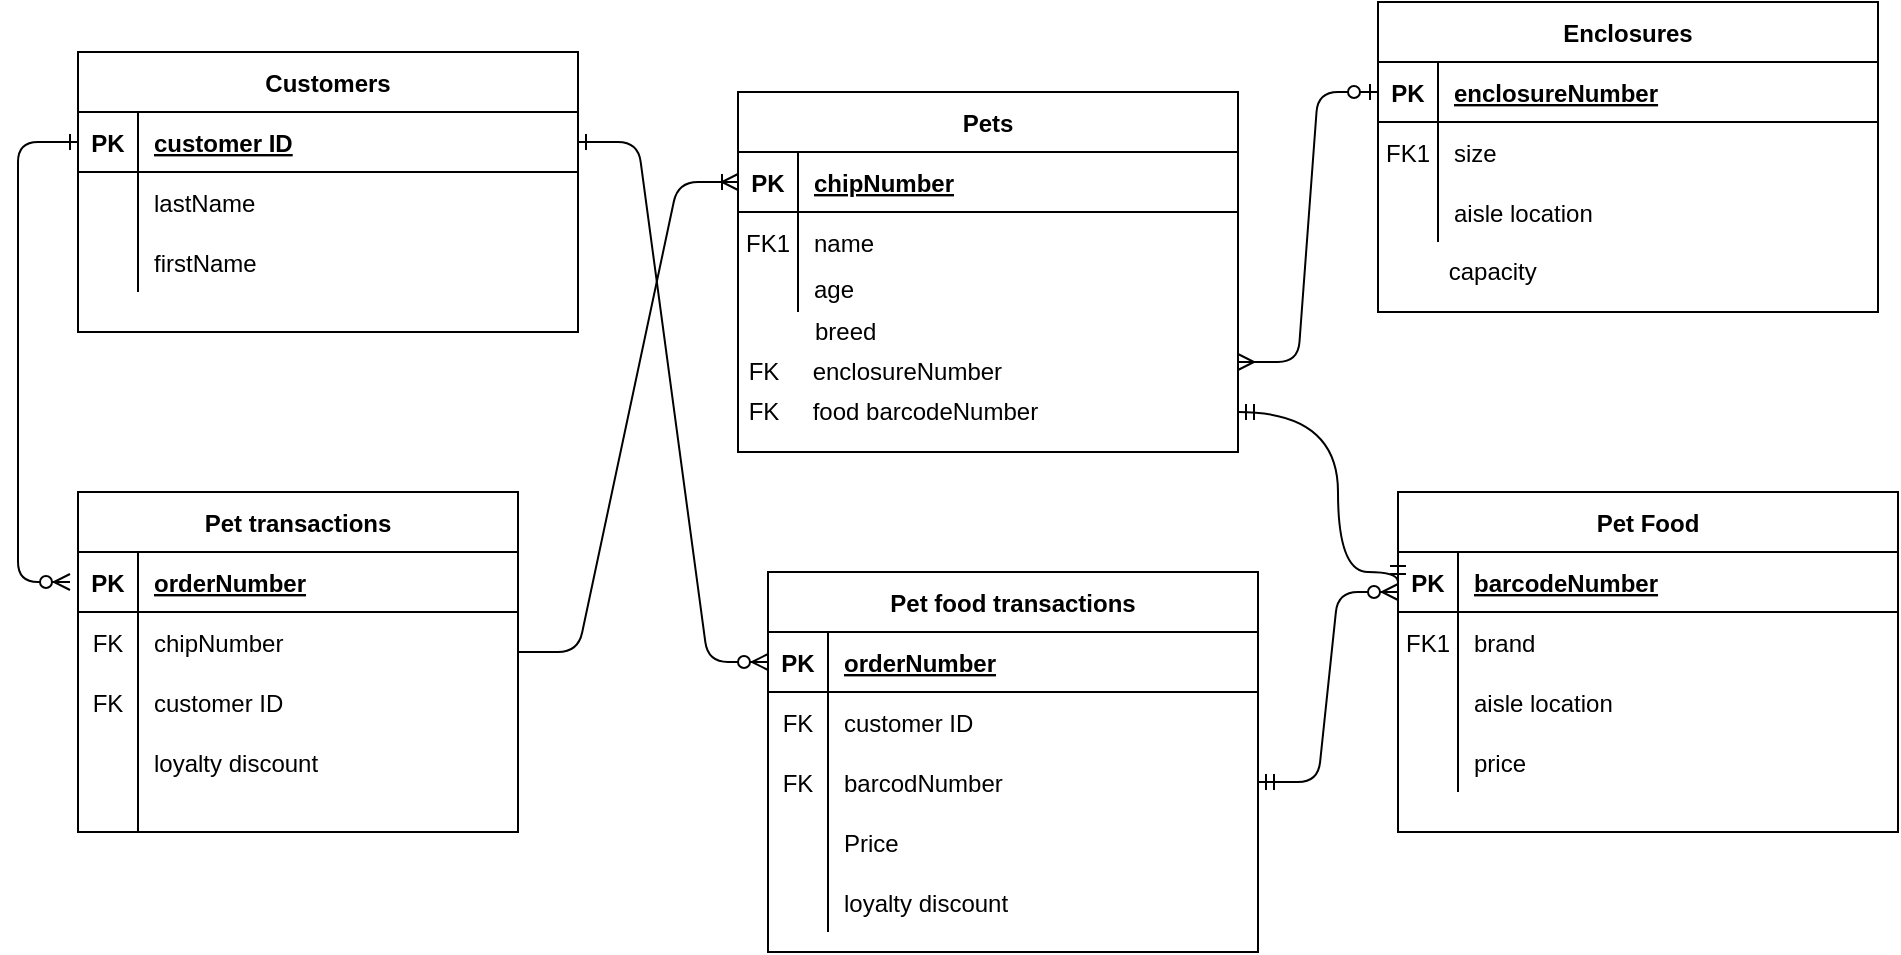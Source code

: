 <mxfile version="13.6.6" type="github">
  <diagram id="R2lEEEUBdFMjLlhIrx00" name="Page-1">
    <mxGraphModel dx="868" dy="450" grid="1" gridSize="10" guides="1" tooltips="1" connect="1" arrows="1" fold="1" page="1" pageScale="1" pageWidth="850" pageHeight="1100" math="0" shadow="0" extFonts="Permanent Marker^https://fonts.googleapis.com/css?family=Permanent+Marker">
      <root>
        <mxCell id="0" />
        <mxCell id="1" parent="0" />
        <mxCell id="C-vyLk0tnHw3VtMMgP7b-1" value="" style="edgeStyle=entityRelationEdgeStyle;endArrow=ERzeroToMany;startArrow=ERone;endFill=1;startFill=0;entryX=0;entryY=0.5;entryDx=0;entryDy=0;" parent="1" source="C-vyLk0tnHw3VtMMgP7b-24" target="QJCq90L3jDaxJlZwh9cu-34" edge="1">
          <mxGeometry width="100" height="100" relative="1" as="geometry">
            <mxPoint x="340" y="720" as="sourcePoint" />
            <mxPoint x="440" y="620" as="targetPoint" />
          </mxGeometry>
        </mxCell>
        <mxCell id="C-vyLk0tnHw3VtMMgP7b-2" value="Pets" style="shape=table;startSize=30;container=1;collapsible=1;childLayout=tableLayout;fixedRows=1;rowLines=0;fontStyle=1;align=center;resizeLast=1;" parent="1" vertex="1">
          <mxGeometry x="450" y="120" width="250" height="180" as="geometry" />
        </mxCell>
        <mxCell id="C-vyLk0tnHw3VtMMgP7b-3" value="" style="shape=partialRectangle;collapsible=0;dropTarget=0;pointerEvents=0;fillColor=none;points=[[0,0.5],[1,0.5]];portConstraint=eastwest;top=0;left=0;right=0;bottom=1;" parent="C-vyLk0tnHw3VtMMgP7b-2" vertex="1">
          <mxGeometry y="30" width="250" height="30" as="geometry" />
        </mxCell>
        <mxCell id="C-vyLk0tnHw3VtMMgP7b-4" value="PK" style="shape=partialRectangle;overflow=hidden;connectable=0;fillColor=none;top=0;left=0;bottom=0;right=0;fontStyle=1;" parent="C-vyLk0tnHw3VtMMgP7b-3" vertex="1">
          <mxGeometry width="30" height="30" as="geometry" />
        </mxCell>
        <mxCell id="C-vyLk0tnHw3VtMMgP7b-5" value="chipNumber" style="shape=partialRectangle;overflow=hidden;connectable=0;fillColor=none;top=0;left=0;bottom=0;right=0;align=left;spacingLeft=6;fontStyle=5;" parent="C-vyLk0tnHw3VtMMgP7b-3" vertex="1">
          <mxGeometry x="30" width="220" height="30" as="geometry" />
        </mxCell>
        <mxCell id="C-vyLk0tnHw3VtMMgP7b-6" value="" style="shape=partialRectangle;collapsible=0;dropTarget=0;pointerEvents=0;fillColor=none;points=[[0,0.5],[1,0.5]];portConstraint=eastwest;top=0;left=0;right=0;bottom=0;" parent="C-vyLk0tnHw3VtMMgP7b-2" vertex="1">
          <mxGeometry y="60" width="250" height="30" as="geometry" />
        </mxCell>
        <mxCell id="C-vyLk0tnHw3VtMMgP7b-7" value="FK1" style="shape=partialRectangle;overflow=hidden;connectable=0;fillColor=none;top=0;left=0;bottom=0;right=0;" parent="C-vyLk0tnHw3VtMMgP7b-6" vertex="1">
          <mxGeometry width="30" height="30" as="geometry" />
        </mxCell>
        <mxCell id="C-vyLk0tnHw3VtMMgP7b-8" value="name" style="shape=partialRectangle;overflow=hidden;connectable=0;fillColor=none;top=0;left=0;bottom=0;right=0;align=left;spacingLeft=6;" parent="C-vyLk0tnHw3VtMMgP7b-6" vertex="1">
          <mxGeometry x="30" width="220" height="30" as="geometry" />
        </mxCell>
        <mxCell id="C-vyLk0tnHw3VtMMgP7b-9" value="" style="shape=partialRectangle;collapsible=0;dropTarget=0;pointerEvents=0;fillColor=none;points=[[0,0.5],[1,0.5]];portConstraint=eastwest;top=0;left=0;right=0;bottom=0;" parent="C-vyLk0tnHw3VtMMgP7b-2" vertex="1">
          <mxGeometry y="90" width="250" height="20" as="geometry" />
        </mxCell>
        <mxCell id="C-vyLk0tnHw3VtMMgP7b-10" value="" style="shape=partialRectangle;overflow=hidden;connectable=0;fillColor=none;top=0;left=0;bottom=0;right=0;" parent="C-vyLk0tnHw3VtMMgP7b-9" vertex="1">
          <mxGeometry width="30" height="20" as="geometry" />
        </mxCell>
        <mxCell id="C-vyLk0tnHw3VtMMgP7b-11" value="age&#xa;" style="shape=partialRectangle;overflow=hidden;connectable=0;fillColor=none;top=0;left=0;bottom=0;right=0;align=left;spacingLeft=6;" parent="C-vyLk0tnHw3VtMMgP7b-9" vertex="1">
          <mxGeometry x="30" width="220" height="20" as="geometry" />
        </mxCell>
        <mxCell id="QJCq90L3jDaxJlZwh9cu-1" value="&amp;nbsp; &amp;nbsp; &amp;nbsp;breed" style="text;html=1;align=center;verticalAlign=middle;resizable=0;points=[];autosize=1;" vertex="1" parent="1">
          <mxGeometry x="465" y="230" width="60" height="20" as="geometry" />
        </mxCell>
        <mxCell id="QJCq90L3jDaxJlZwh9cu-4" value="&amp;nbsp; &amp;nbsp; &amp;nbsp; &amp;nbsp; &amp;nbsp; capacity" style="text;html=1;strokeColor=none;fillColor=none;align=left;verticalAlign=middle;whiteSpace=wrap;rounded=0;" vertex="1" parent="1">
          <mxGeometry x="770" y="200" width="250" height="20" as="geometry" />
        </mxCell>
        <mxCell id="QJCq90L3jDaxJlZwh9cu-18" value="&amp;nbsp;FK&amp;nbsp; &amp;nbsp; &amp;nbsp;enclosureNumber" style="text;html=1;strokeColor=none;fillColor=none;align=left;verticalAlign=middle;whiteSpace=wrap;rounded=0;" vertex="1" parent="1">
          <mxGeometry x="450" y="250" width="170" height="20" as="geometry" />
        </mxCell>
        <mxCell id="QJCq90L3jDaxJlZwh9cu-19" value="&amp;nbsp;FK&amp;nbsp; &amp;nbsp; &amp;nbsp;food barcodeNumber" style="text;html=1;strokeColor=none;fillColor=none;align=left;verticalAlign=middle;whiteSpace=wrap;rounded=0;" vertex="1" parent="1">
          <mxGeometry x="450" y="270" width="170" height="20" as="geometry" />
        </mxCell>
        <mxCell id="C-vyLk0tnHw3VtMMgP7b-23" value="Customers" style="shape=table;startSize=30;container=1;collapsible=1;childLayout=tableLayout;fixedRows=1;rowLines=0;fontStyle=1;align=center;resizeLast=1;" parent="1" vertex="1">
          <mxGeometry x="120" y="100" width="250" height="140" as="geometry" />
        </mxCell>
        <mxCell id="C-vyLk0tnHw3VtMMgP7b-24" value="" style="shape=partialRectangle;collapsible=0;dropTarget=0;pointerEvents=0;fillColor=none;points=[[0,0.5],[1,0.5]];portConstraint=eastwest;top=0;left=0;right=0;bottom=1;" parent="C-vyLk0tnHw3VtMMgP7b-23" vertex="1">
          <mxGeometry y="30" width="250" height="30" as="geometry" />
        </mxCell>
        <mxCell id="C-vyLk0tnHw3VtMMgP7b-25" value="PK" style="shape=partialRectangle;overflow=hidden;connectable=0;fillColor=none;top=0;left=0;bottom=0;right=0;fontStyle=1;" parent="C-vyLk0tnHw3VtMMgP7b-24" vertex="1">
          <mxGeometry width="30" height="30" as="geometry" />
        </mxCell>
        <mxCell id="C-vyLk0tnHw3VtMMgP7b-26" value="customer ID" style="shape=partialRectangle;overflow=hidden;connectable=0;fillColor=none;top=0;left=0;bottom=0;right=0;align=left;spacingLeft=6;fontStyle=5;" parent="C-vyLk0tnHw3VtMMgP7b-24" vertex="1">
          <mxGeometry x="30" width="220" height="30" as="geometry" />
        </mxCell>
        <mxCell id="C-vyLk0tnHw3VtMMgP7b-27" value="" style="shape=partialRectangle;collapsible=0;dropTarget=0;pointerEvents=0;fillColor=none;points=[[0,0.5],[1,0.5]];portConstraint=eastwest;top=0;left=0;right=0;bottom=0;" parent="C-vyLk0tnHw3VtMMgP7b-23" vertex="1">
          <mxGeometry y="60" width="250" height="30" as="geometry" />
        </mxCell>
        <mxCell id="C-vyLk0tnHw3VtMMgP7b-28" value="" style="shape=partialRectangle;overflow=hidden;connectable=0;fillColor=none;top=0;left=0;bottom=0;right=0;" parent="C-vyLk0tnHw3VtMMgP7b-27" vertex="1">
          <mxGeometry width="30" height="30" as="geometry" />
        </mxCell>
        <mxCell id="C-vyLk0tnHw3VtMMgP7b-29" value="lastName" style="shape=partialRectangle;overflow=hidden;connectable=0;fillColor=none;top=0;left=0;bottom=0;right=0;align=left;spacingLeft=6;" parent="C-vyLk0tnHw3VtMMgP7b-27" vertex="1">
          <mxGeometry x="30" width="220" height="30" as="geometry" />
        </mxCell>
        <mxCell id="QJCq90L3jDaxJlZwh9cu-26" value="" style="shape=partialRectangle;collapsible=0;dropTarget=0;pointerEvents=0;fillColor=none;top=0;left=0;bottom=0;right=0;points=[[0,0.5],[1,0.5]];portConstraint=eastwest;" vertex="1" parent="C-vyLk0tnHw3VtMMgP7b-23">
          <mxGeometry y="90" width="250" height="30" as="geometry" />
        </mxCell>
        <mxCell id="QJCq90L3jDaxJlZwh9cu-27" value="" style="shape=partialRectangle;connectable=0;fillColor=none;top=0;left=0;bottom=0;right=0;editable=1;overflow=hidden;" vertex="1" parent="QJCq90L3jDaxJlZwh9cu-26">
          <mxGeometry width="30" height="30" as="geometry" />
        </mxCell>
        <mxCell id="QJCq90L3jDaxJlZwh9cu-28" value="firstName" style="shape=partialRectangle;connectable=0;fillColor=none;top=0;left=0;bottom=0;right=0;align=left;spacingLeft=6;overflow=hidden;" vertex="1" parent="QJCq90L3jDaxJlZwh9cu-26">
          <mxGeometry x="30" width="220" height="30" as="geometry" />
        </mxCell>
        <mxCell id="C-vyLk0tnHw3VtMMgP7b-13" value="Enclosures" style="shape=table;startSize=30;container=1;collapsible=1;childLayout=tableLayout;fixedRows=1;rowLines=0;fontStyle=1;align=center;resizeLast=1;" parent="1" vertex="1">
          <mxGeometry x="770" y="75" width="250" height="155" as="geometry" />
        </mxCell>
        <mxCell id="C-vyLk0tnHw3VtMMgP7b-14" value="" style="shape=partialRectangle;collapsible=0;dropTarget=0;pointerEvents=0;fillColor=none;points=[[0,0.5],[1,0.5]];portConstraint=eastwest;top=0;left=0;right=0;bottom=1;" parent="C-vyLk0tnHw3VtMMgP7b-13" vertex="1">
          <mxGeometry y="30" width="250" height="30" as="geometry" />
        </mxCell>
        <mxCell id="C-vyLk0tnHw3VtMMgP7b-15" value="PK" style="shape=partialRectangle;overflow=hidden;connectable=0;fillColor=none;top=0;left=0;bottom=0;right=0;fontStyle=1;" parent="C-vyLk0tnHw3VtMMgP7b-14" vertex="1">
          <mxGeometry width="30" height="30" as="geometry" />
        </mxCell>
        <mxCell id="C-vyLk0tnHw3VtMMgP7b-16" value="enclosureNumber" style="shape=partialRectangle;overflow=hidden;connectable=0;fillColor=none;top=0;left=0;bottom=0;right=0;align=left;spacingLeft=6;fontStyle=5;" parent="C-vyLk0tnHw3VtMMgP7b-14" vertex="1">
          <mxGeometry x="30" width="220" height="30" as="geometry" />
        </mxCell>
        <mxCell id="C-vyLk0tnHw3VtMMgP7b-17" value="" style="shape=partialRectangle;collapsible=0;dropTarget=0;pointerEvents=0;fillColor=none;points=[[0,0.5],[1,0.5]];portConstraint=eastwest;top=0;left=0;right=0;bottom=0;" parent="C-vyLk0tnHw3VtMMgP7b-13" vertex="1">
          <mxGeometry y="60" width="250" height="30" as="geometry" />
        </mxCell>
        <mxCell id="C-vyLk0tnHw3VtMMgP7b-18" value="FK1" style="shape=partialRectangle;overflow=hidden;connectable=0;fillColor=none;top=0;left=0;bottom=0;right=0;" parent="C-vyLk0tnHw3VtMMgP7b-17" vertex="1">
          <mxGeometry width="30" height="30" as="geometry" />
        </mxCell>
        <mxCell id="C-vyLk0tnHw3VtMMgP7b-19" value="size" style="shape=partialRectangle;overflow=hidden;connectable=0;fillColor=none;top=0;left=0;bottom=0;right=0;align=left;spacingLeft=6;" parent="C-vyLk0tnHw3VtMMgP7b-17" vertex="1">
          <mxGeometry x="30" width="220" height="30" as="geometry" />
        </mxCell>
        <mxCell id="C-vyLk0tnHw3VtMMgP7b-20" value="" style="shape=partialRectangle;collapsible=0;dropTarget=0;pointerEvents=0;fillColor=none;points=[[0,0.5],[1,0.5]];portConstraint=eastwest;top=0;left=0;right=0;bottom=0;" parent="C-vyLk0tnHw3VtMMgP7b-13" vertex="1">
          <mxGeometry y="90" width="250" height="30" as="geometry" />
        </mxCell>
        <mxCell id="C-vyLk0tnHw3VtMMgP7b-21" value="" style="shape=partialRectangle;overflow=hidden;connectable=0;fillColor=none;top=0;left=0;bottom=0;right=0;" parent="C-vyLk0tnHw3VtMMgP7b-20" vertex="1">
          <mxGeometry width="30" height="30" as="geometry" />
        </mxCell>
        <mxCell id="C-vyLk0tnHw3VtMMgP7b-22" value="aisle location" style="shape=partialRectangle;overflow=hidden;connectable=0;fillColor=none;top=0;left=0;bottom=0;right=0;align=left;spacingLeft=6;" parent="C-vyLk0tnHw3VtMMgP7b-20" vertex="1">
          <mxGeometry x="30" width="220" height="30" as="geometry" />
        </mxCell>
        <mxCell id="QJCq90L3jDaxJlZwh9cu-5" value="Pet Food" style="shape=table;startSize=30;container=1;collapsible=1;childLayout=tableLayout;fixedRows=1;rowLines=0;fontStyle=1;align=center;resizeLast=1;" vertex="1" parent="1">
          <mxGeometry x="780" y="320" width="250" height="170" as="geometry" />
        </mxCell>
        <mxCell id="QJCq90L3jDaxJlZwh9cu-6" value="" style="shape=partialRectangle;collapsible=0;dropTarget=0;pointerEvents=0;fillColor=none;points=[[0,0.5],[1,0.5]];portConstraint=eastwest;top=0;left=0;right=0;bottom=1;" vertex="1" parent="QJCq90L3jDaxJlZwh9cu-5">
          <mxGeometry y="30" width="250" height="30" as="geometry" />
        </mxCell>
        <mxCell id="QJCq90L3jDaxJlZwh9cu-7" value="PK" style="shape=partialRectangle;overflow=hidden;connectable=0;fillColor=none;top=0;left=0;bottom=0;right=0;fontStyle=1;" vertex="1" parent="QJCq90L3jDaxJlZwh9cu-6">
          <mxGeometry width="30" height="30" as="geometry" />
        </mxCell>
        <mxCell id="QJCq90L3jDaxJlZwh9cu-8" value="barcodeNumber" style="shape=partialRectangle;overflow=hidden;connectable=0;fillColor=none;top=0;left=0;bottom=0;right=0;align=left;spacingLeft=6;fontStyle=5;" vertex="1" parent="QJCq90L3jDaxJlZwh9cu-6">
          <mxGeometry x="30" width="220" height="30" as="geometry" />
        </mxCell>
        <mxCell id="QJCq90L3jDaxJlZwh9cu-9" value="" style="shape=partialRectangle;collapsible=0;dropTarget=0;pointerEvents=0;fillColor=none;points=[[0,0.5],[1,0.5]];portConstraint=eastwest;top=0;left=0;right=0;bottom=0;" vertex="1" parent="QJCq90L3jDaxJlZwh9cu-5">
          <mxGeometry y="60" width="250" height="30" as="geometry" />
        </mxCell>
        <mxCell id="QJCq90L3jDaxJlZwh9cu-10" value="FK1" style="shape=partialRectangle;overflow=hidden;connectable=0;fillColor=none;top=0;left=0;bottom=0;right=0;" vertex="1" parent="QJCq90L3jDaxJlZwh9cu-9">
          <mxGeometry width="30" height="30" as="geometry" />
        </mxCell>
        <mxCell id="QJCq90L3jDaxJlZwh9cu-11" value="brand" style="shape=partialRectangle;overflow=hidden;connectable=0;fillColor=none;top=0;left=0;bottom=0;right=0;align=left;spacingLeft=6;" vertex="1" parent="QJCq90L3jDaxJlZwh9cu-9">
          <mxGeometry x="30" width="220" height="30" as="geometry" />
        </mxCell>
        <mxCell id="QJCq90L3jDaxJlZwh9cu-12" value="" style="shape=partialRectangle;collapsible=0;dropTarget=0;pointerEvents=0;fillColor=none;points=[[0,0.5],[1,0.5]];portConstraint=eastwest;top=0;left=0;right=0;bottom=0;" vertex="1" parent="QJCq90L3jDaxJlZwh9cu-5">
          <mxGeometry y="90" width="250" height="30" as="geometry" />
        </mxCell>
        <mxCell id="QJCq90L3jDaxJlZwh9cu-13" value="" style="shape=partialRectangle;overflow=hidden;connectable=0;fillColor=none;top=0;left=0;bottom=0;right=0;" vertex="1" parent="QJCq90L3jDaxJlZwh9cu-12">
          <mxGeometry width="30" height="30" as="geometry" />
        </mxCell>
        <mxCell id="QJCq90L3jDaxJlZwh9cu-14" value="aisle location" style="shape=partialRectangle;overflow=hidden;connectable=0;fillColor=none;top=0;left=0;bottom=0;right=0;align=left;spacingLeft=6;" vertex="1" parent="QJCq90L3jDaxJlZwh9cu-12">
          <mxGeometry x="30" width="220" height="30" as="geometry" />
        </mxCell>
        <mxCell id="QJCq90L3jDaxJlZwh9cu-54" value="" style="shape=partialRectangle;collapsible=0;dropTarget=0;pointerEvents=0;fillColor=none;top=0;left=0;bottom=0;right=0;points=[[0,0.5],[1,0.5]];portConstraint=eastwest;align=left;" vertex="1" parent="QJCq90L3jDaxJlZwh9cu-5">
          <mxGeometry y="120" width="250" height="30" as="geometry" />
        </mxCell>
        <mxCell id="QJCq90L3jDaxJlZwh9cu-55" value="" style="shape=partialRectangle;connectable=0;fillColor=none;top=0;left=0;bottom=0;right=0;editable=1;overflow=hidden;" vertex="1" parent="QJCq90L3jDaxJlZwh9cu-54">
          <mxGeometry width="30" height="30" as="geometry" />
        </mxCell>
        <mxCell id="QJCq90L3jDaxJlZwh9cu-56" value="price" style="shape=partialRectangle;connectable=0;fillColor=none;top=0;left=0;bottom=0;right=0;align=left;spacingLeft=6;overflow=hidden;" vertex="1" parent="QJCq90L3jDaxJlZwh9cu-54">
          <mxGeometry x="30" width="220" height="30" as="geometry" />
        </mxCell>
        <mxCell id="QJCq90L3jDaxJlZwh9cu-33" value="Pet food transactions" style="shape=table;startSize=30;container=1;collapsible=1;childLayout=tableLayout;fixedRows=1;rowLines=0;fontStyle=1;align=center;resizeLast=1;" vertex="1" parent="1">
          <mxGeometry x="465" y="360" width="245" height="190" as="geometry" />
        </mxCell>
        <mxCell id="QJCq90L3jDaxJlZwh9cu-34" value="" style="shape=partialRectangle;collapsible=0;dropTarget=0;pointerEvents=0;fillColor=none;top=0;left=0;bottom=1;right=0;points=[[0,0.5],[1,0.5]];portConstraint=eastwest;" vertex="1" parent="QJCq90L3jDaxJlZwh9cu-33">
          <mxGeometry y="30" width="245" height="30" as="geometry" />
        </mxCell>
        <mxCell id="QJCq90L3jDaxJlZwh9cu-35" value="PK" style="shape=partialRectangle;connectable=0;fillColor=none;top=0;left=0;bottom=0;right=0;fontStyle=1;overflow=hidden;" vertex="1" parent="QJCq90L3jDaxJlZwh9cu-34">
          <mxGeometry width="30" height="30" as="geometry" />
        </mxCell>
        <mxCell id="QJCq90L3jDaxJlZwh9cu-36" value="orderNumber" style="shape=partialRectangle;connectable=0;fillColor=none;top=0;left=0;bottom=0;right=0;align=left;spacingLeft=6;fontStyle=5;overflow=hidden;" vertex="1" parent="QJCq90L3jDaxJlZwh9cu-34">
          <mxGeometry x="30" width="215" height="30" as="geometry" />
        </mxCell>
        <mxCell id="QJCq90L3jDaxJlZwh9cu-47" value="" style="shape=partialRectangle;collapsible=0;dropTarget=0;pointerEvents=0;fillColor=none;top=0;left=0;bottom=0;right=0;points=[[0,0.5],[1,0.5]];portConstraint=eastwest;" vertex="1" parent="QJCq90L3jDaxJlZwh9cu-33">
          <mxGeometry y="60" width="245" height="30" as="geometry" />
        </mxCell>
        <mxCell id="QJCq90L3jDaxJlZwh9cu-48" value="FK" style="shape=partialRectangle;connectable=0;fillColor=none;top=0;left=0;bottom=0;right=0;fontStyle=0;overflow=hidden;" vertex="1" parent="QJCq90L3jDaxJlZwh9cu-47">
          <mxGeometry width="30" height="30" as="geometry" />
        </mxCell>
        <mxCell id="QJCq90L3jDaxJlZwh9cu-49" value="customer ID" style="shape=partialRectangle;connectable=0;fillColor=none;top=0;left=0;bottom=0;right=0;align=left;spacingLeft=6;fontStyle=0;overflow=hidden;" vertex="1" parent="QJCq90L3jDaxJlZwh9cu-47">
          <mxGeometry x="30" width="215" height="30" as="geometry" />
        </mxCell>
        <mxCell id="QJCq90L3jDaxJlZwh9cu-51" value="" style="shape=partialRectangle;collapsible=0;dropTarget=0;pointerEvents=0;fillColor=none;top=0;left=0;bottom=0;right=0;points=[[0,0.5],[1,0.5]];portConstraint=eastwest;" vertex="1" parent="QJCq90L3jDaxJlZwh9cu-33">
          <mxGeometry y="90" width="245" height="30" as="geometry" />
        </mxCell>
        <mxCell id="QJCq90L3jDaxJlZwh9cu-52" value="FK" style="shape=partialRectangle;connectable=0;fillColor=none;top=0;left=0;bottom=0;right=0;fontStyle=0;overflow=hidden;" vertex="1" parent="QJCq90L3jDaxJlZwh9cu-51">
          <mxGeometry width="30" height="30" as="geometry" />
        </mxCell>
        <mxCell id="QJCq90L3jDaxJlZwh9cu-53" value="barcodNumber" style="shape=partialRectangle;connectable=0;fillColor=none;top=0;left=0;bottom=0;right=0;align=left;spacingLeft=6;fontStyle=0;overflow=hidden;" vertex="1" parent="QJCq90L3jDaxJlZwh9cu-51">
          <mxGeometry x="30" width="215" height="30" as="geometry" />
        </mxCell>
        <mxCell id="QJCq90L3jDaxJlZwh9cu-37" value="" style="shape=partialRectangle;collapsible=0;dropTarget=0;pointerEvents=0;fillColor=none;top=0;left=0;bottom=0;right=0;points=[[0,0.5],[1,0.5]];portConstraint=eastwest;" vertex="1" parent="QJCq90L3jDaxJlZwh9cu-33">
          <mxGeometry y="120" width="245" height="30" as="geometry" />
        </mxCell>
        <mxCell id="QJCq90L3jDaxJlZwh9cu-38" value="" style="shape=partialRectangle;connectable=0;fillColor=none;top=0;left=0;bottom=0;right=0;editable=1;overflow=hidden;" vertex="1" parent="QJCq90L3jDaxJlZwh9cu-37">
          <mxGeometry width="30" height="30" as="geometry" />
        </mxCell>
        <mxCell id="QJCq90L3jDaxJlZwh9cu-39" value="Price" style="shape=partialRectangle;connectable=0;fillColor=none;top=0;left=0;bottom=0;right=0;align=left;spacingLeft=6;overflow=hidden;" vertex="1" parent="QJCq90L3jDaxJlZwh9cu-37">
          <mxGeometry x="30" width="215" height="30" as="geometry" />
        </mxCell>
        <mxCell id="QJCq90L3jDaxJlZwh9cu-40" value="" style="shape=partialRectangle;collapsible=0;dropTarget=0;pointerEvents=0;fillColor=none;top=0;left=0;bottom=0;right=0;points=[[0,0.5],[1,0.5]];portConstraint=eastwest;" vertex="1" parent="QJCq90L3jDaxJlZwh9cu-33">
          <mxGeometry y="150" width="245" height="30" as="geometry" />
        </mxCell>
        <mxCell id="QJCq90L3jDaxJlZwh9cu-41" value="" style="shape=partialRectangle;connectable=0;fillColor=none;top=0;left=0;bottom=0;right=0;editable=1;overflow=hidden;" vertex="1" parent="QJCq90L3jDaxJlZwh9cu-40">
          <mxGeometry width="30" height="30" as="geometry" />
        </mxCell>
        <mxCell id="QJCq90L3jDaxJlZwh9cu-42" value="loyalty discount" style="shape=partialRectangle;connectable=0;fillColor=none;top=0;left=0;bottom=0;right=0;align=left;spacingLeft=6;overflow=hidden;" vertex="1" parent="QJCq90L3jDaxJlZwh9cu-40">
          <mxGeometry x="30" width="215" height="30" as="geometry" />
        </mxCell>
        <mxCell id="QJCq90L3jDaxJlZwh9cu-57" value="Pet transactions" style="shape=table;startSize=30;container=1;collapsible=1;childLayout=tableLayout;fixedRows=1;rowLines=0;fontStyle=1;align=center;resizeLast=1;" vertex="1" parent="1">
          <mxGeometry x="120" y="320" width="220" height="170" as="geometry" />
        </mxCell>
        <mxCell id="QJCq90L3jDaxJlZwh9cu-58" value="" style="shape=partialRectangle;collapsible=0;dropTarget=0;pointerEvents=0;fillColor=none;top=0;left=0;bottom=1;right=0;points=[[0,0.5],[1,0.5]];portConstraint=eastwest;" vertex="1" parent="QJCq90L3jDaxJlZwh9cu-57">
          <mxGeometry y="30" width="220" height="30" as="geometry" />
        </mxCell>
        <mxCell id="QJCq90L3jDaxJlZwh9cu-59" value="PK" style="shape=partialRectangle;connectable=0;fillColor=none;top=0;left=0;bottom=0;right=0;fontStyle=1;overflow=hidden;" vertex="1" parent="QJCq90L3jDaxJlZwh9cu-58">
          <mxGeometry width="30" height="30" as="geometry" />
        </mxCell>
        <mxCell id="QJCq90L3jDaxJlZwh9cu-60" value="orderNumber" style="shape=partialRectangle;connectable=0;fillColor=none;top=0;left=0;bottom=0;right=0;align=left;spacingLeft=6;fontStyle=5;overflow=hidden;" vertex="1" parent="QJCq90L3jDaxJlZwh9cu-58">
          <mxGeometry x="30" width="190" height="30" as="geometry" />
        </mxCell>
        <mxCell id="QJCq90L3jDaxJlZwh9cu-70" value="" style="shape=partialRectangle;collapsible=0;dropTarget=0;pointerEvents=0;fillColor=none;top=0;left=0;bottom=0;right=0;points=[[0,0.5],[1,0.5]];portConstraint=eastwest;align=left;" vertex="1" parent="QJCq90L3jDaxJlZwh9cu-57">
          <mxGeometry y="60" width="220" height="30" as="geometry" />
        </mxCell>
        <mxCell id="QJCq90L3jDaxJlZwh9cu-71" value="FK" style="shape=partialRectangle;connectable=0;fillColor=none;top=0;left=0;bottom=0;right=0;fontStyle=0;overflow=hidden;" vertex="1" parent="QJCq90L3jDaxJlZwh9cu-70">
          <mxGeometry width="30" height="30" as="geometry" />
        </mxCell>
        <mxCell id="QJCq90L3jDaxJlZwh9cu-72" value="chipNumber" style="shape=partialRectangle;connectable=0;fillColor=none;top=0;left=0;bottom=0;right=0;align=left;spacingLeft=6;fontStyle=0;overflow=hidden;" vertex="1" parent="QJCq90L3jDaxJlZwh9cu-70">
          <mxGeometry x="30" width="190" height="30" as="geometry" />
        </mxCell>
        <mxCell id="QJCq90L3jDaxJlZwh9cu-73" value="" style="shape=partialRectangle;collapsible=0;dropTarget=0;pointerEvents=0;fillColor=none;top=0;left=0;bottom=0;right=0;points=[[0,0.5],[1,0.5]];portConstraint=eastwest;align=left;" vertex="1" parent="QJCq90L3jDaxJlZwh9cu-57">
          <mxGeometry y="90" width="220" height="30" as="geometry" />
        </mxCell>
        <mxCell id="QJCq90L3jDaxJlZwh9cu-74" value="FK" style="shape=partialRectangle;connectable=0;fillColor=none;top=0;left=0;bottom=0;right=0;fontStyle=0;overflow=hidden;" vertex="1" parent="QJCq90L3jDaxJlZwh9cu-73">
          <mxGeometry width="30" height="30" as="geometry" />
        </mxCell>
        <mxCell id="QJCq90L3jDaxJlZwh9cu-75" value="customer ID" style="shape=partialRectangle;connectable=0;fillColor=none;top=0;left=0;bottom=0;right=0;align=left;spacingLeft=6;fontStyle=0;overflow=hidden;" vertex="1" parent="QJCq90L3jDaxJlZwh9cu-73">
          <mxGeometry x="30" width="190" height="30" as="geometry" />
        </mxCell>
        <mxCell id="QJCq90L3jDaxJlZwh9cu-61" value="" style="shape=partialRectangle;collapsible=0;dropTarget=0;pointerEvents=0;fillColor=none;top=0;left=0;bottom=0;right=0;points=[[0,0.5],[1,0.5]];portConstraint=eastwest;" vertex="1" parent="QJCq90L3jDaxJlZwh9cu-57">
          <mxGeometry y="120" width="220" height="30" as="geometry" />
        </mxCell>
        <mxCell id="QJCq90L3jDaxJlZwh9cu-62" value="" style="shape=partialRectangle;connectable=0;fillColor=none;top=0;left=0;bottom=0;right=0;editable=1;overflow=hidden;" vertex="1" parent="QJCq90L3jDaxJlZwh9cu-61">
          <mxGeometry width="30" height="30" as="geometry" />
        </mxCell>
        <mxCell id="QJCq90L3jDaxJlZwh9cu-63" value="loyalty discount" style="shape=partialRectangle;connectable=0;fillColor=none;top=0;left=0;bottom=0;right=0;align=left;spacingLeft=6;overflow=hidden;" vertex="1" parent="QJCq90L3jDaxJlZwh9cu-61">
          <mxGeometry x="30" width="190" height="30" as="geometry" />
        </mxCell>
        <mxCell id="QJCq90L3jDaxJlZwh9cu-67" value="" style="shape=partialRectangle;collapsible=0;dropTarget=0;pointerEvents=0;fillColor=none;top=0;left=0;bottom=0;right=0;points=[[0,0.5],[1,0.5]];portConstraint=eastwest;" vertex="1" parent="QJCq90L3jDaxJlZwh9cu-57">
          <mxGeometry y="150" width="220" height="20" as="geometry" />
        </mxCell>
        <mxCell id="QJCq90L3jDaxJlZwh9cu-68" value="" style="shape=partialRectangle;connectable=0;fillColor=none;top=0;left=0;bottom=0;right=0;editable=1;overflow=hidden;" vertex="1" parent="QJCq90L3jDaxJlZwh9cu-67">
          <mxGeometry width="30" height="20" as="geometry" />
        </mxCell>
        <mxCell id="QJCq90L3jDaxJlZwh9cu-69" value="" style="shape=partialRectangle;connectable=0;fillColor=none;top=0;left=0;bottom=0;right=0;align=left;spacingLeft=6;overflow=hidden;" vertex="1" parent="QJCq90L3jDaxJlZwh9cu-67">
          <mxGeometry x="30" width="190" height="20" as="geometry" />
        </mxCell>
        <mxCell id="QJCq90L3jDaxJlZwh9cu-77" value="" style="edgeStyle=entityRelationEdgeStyle;fontSize=12;html=1;endArrow=ERzeroToOne;entryX=0;entryY=0.5;entryDx=0;entryDy=0;exitX=1;exitY=0.75;exitDx=0;exitDy=0;startArrow=ERmany;startFill=0;endFill=1;" edge="1" parent="1" source="C-vyLk0tnHw3VtMMgP7b-2" target="C-vyLk0tnHw3VtMMgP7b-14">
          <mxGeometry width="100" height="100" relative="1" as="geometry">
            <mxPoint x="650" y="265" as="sourcePoint" />
            <mxPoint x="750" y="165" as="targetPoint" />
          </mxGeometry>
        </mxCell>
        <mxCell id="QJCq90L3jDaxJlZwh9cu-79" value="" style="edgeStyle=orthogonalEdgeStyle;fontSize=12;html=1;endArrow=ERmandOne;startArrow=ERmandOne;curved=1;" edge="1" parent="1">
          <mxGeometry width="100" height="100" relative="1" as="geometry">
            <mxPoint x="780" y="365" as="sourcePoint" />
            <mxPoint x="700" y="280" as="targetPoint" />
            <Array as="points">
              <mxPoint x="780" y="360" />
              <mxPoint x="750" y="360" />
              <mxPoint x="750" y="280" />
            </Array>
          </mxGeometry>
        </mxCell>
        <mxCell id="QJCq90L3jDaxJlZwh9cu-80" value="" style="edgeStyle=entityRelationEdgeStyle;fontSize=12;html=1;endArrow=ERzeroToMany;startArrow=ERmandOne;exitX=1;exitY=0.5;exitDx=0;exitDy=0;" edge="1" parent="1" source="QJCq90L3jDaxJlZwh9cu-51">
          <mxGeometry width="100" height="100" relative="1" as="geometry">
            <mxPoint x="620" y="530" as="sourcePoint" />
            <mxPoint x="780" y="370" as="targetPoint" />
          </mxGeometry>
        </mxCell>
        <mxCell id="QJCq90L3jDaxJlZwh9cu-81" value="" style="edgeStyle=elbowEdgeStyle;endArrow=ERzeroToMany;startArrow=ERone;endFill=1;startFill=0;exitX=0;exitY=0.5;exitDx=0;exitDy=0;" edge="1" parent="1" source="C-vyLk0tnHw3VtMMgP7b-24">
          <mxGeometry width="100" height="100" relative="1" as="geometry">
            <mxPoint x="380" y="155" as="sourcePoint" />
            <mxPoint x="116" y="365" as="targetPoint" />
            <Array as="points">
              <mxPoint x="90" y="250" />
            </Array>
          </mxGeometry>
        </mxCell>
        <mxCell id="QJCq90L3jDaxJlZwh9cu-82" value="" style="edgeStyle=entityRelationEdgeStyle;fontSize=12;html=1;endArrow=ERoneToMany;entryX=0;entryY=0.5;entryDx=0;entryDy=0;" edge="1" parent="1" target="C-vyLk0tnHw3VtMMgP7b-3">
          <mxGeometry width="100" height="100" relative="1" as="geometry">
            <mxPoint x="340" y="400" as="sourcePoint" />
            <mxPoint x="440" y="300" as="targetPoint" />
          </mxGeometry>
        </mxCell>
      </root>
    </mxGraphModel>
  </diagram>
</mxfile>

